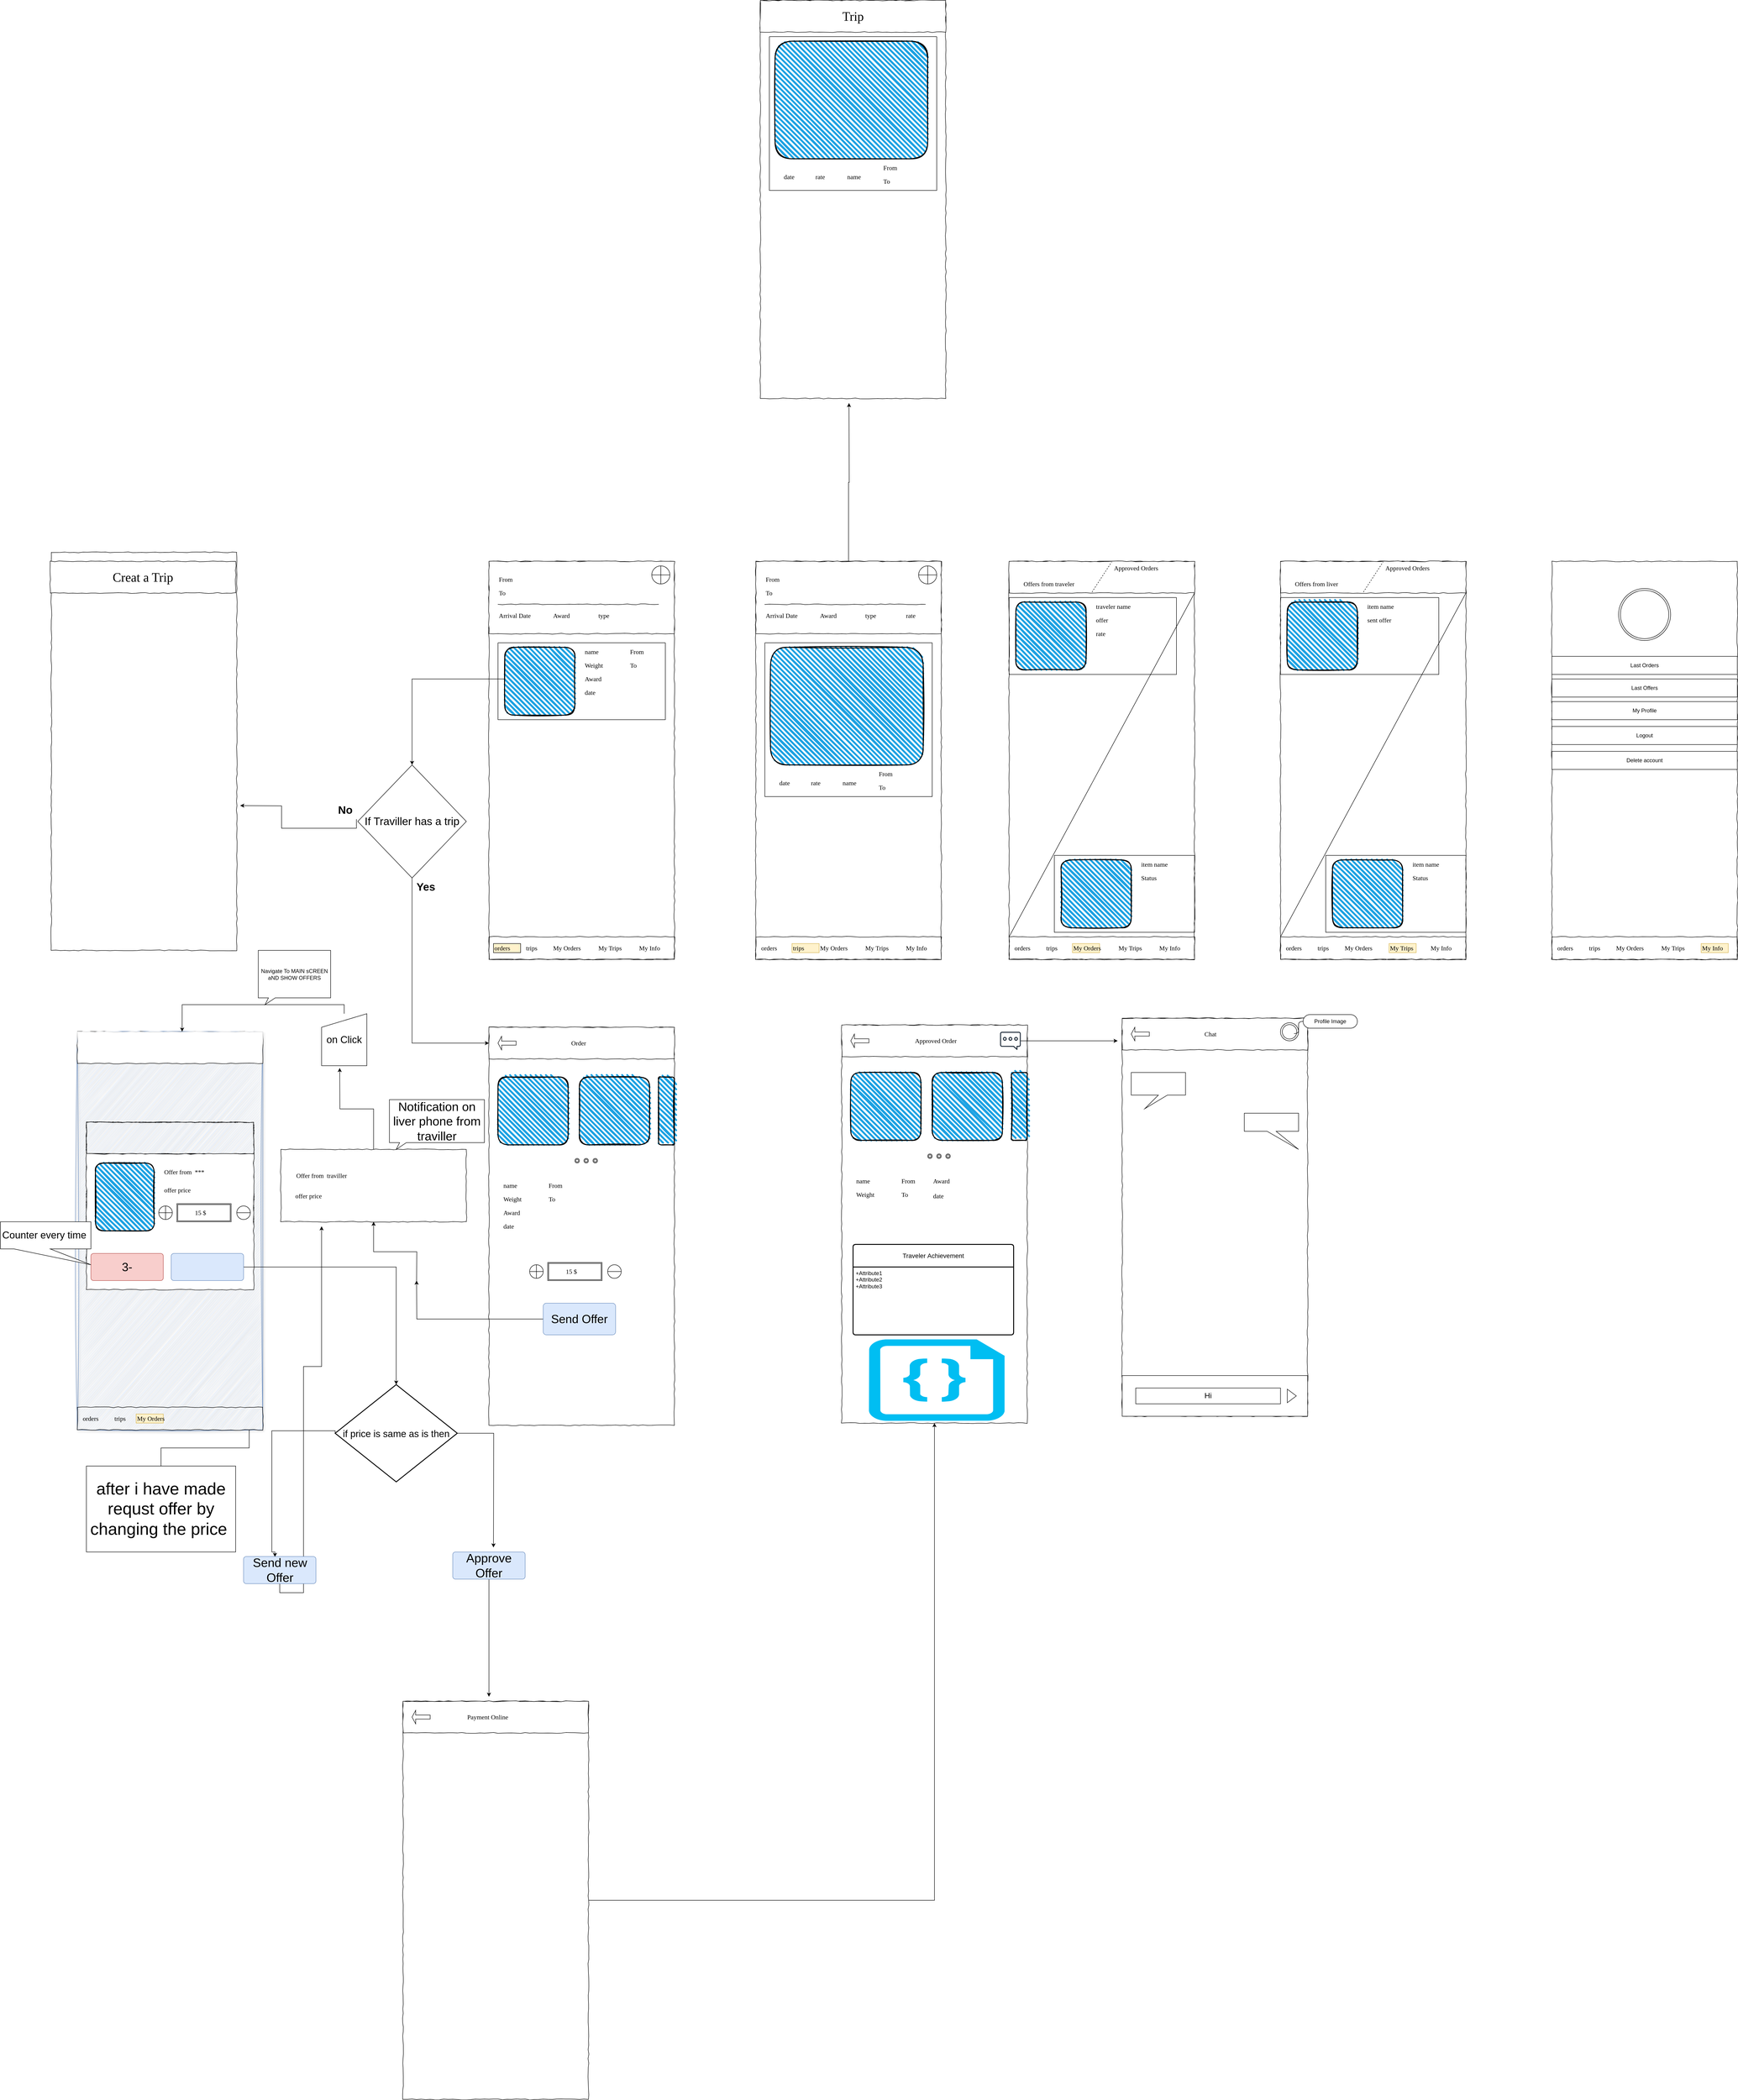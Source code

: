 <mxfile version="23.1.5" type="github">
  <diagram name="Page-1" id="03018318-947c-dd8e-b7a3-06fadd420f32">
    <mxGraphModel dx="6980" dy="6133" grid="1" gridSize="10" guides="1" tooltips="1" connect="1" arrows="1" fold="1" page="1" pageScale="1" pageWidth="1100" pageHeight="850" background="#ffffff" math="0" shadow="0">
      <root>
        <mxCell id="0" />
        <mxCell id="1" parent="0" />
        <mxCell id="677b7b8949515195-1" value="" style="whiteSpace=wrap;html=1;rounded=0;shadow=0;labelBackgroundColor=none;strokeColor=#000000;strokeWidth=1;fillColor=none;fontFamily=Verdana;fontSize=12;fontColor=#000000;align=center;comic=1;" parent="1" vertex="1">
          <mxGeometry x="-1070" y="-1660" width="410" height="880" as="geometry" />
        </mxCell>
        <mxCell id="677b7b8949515195-2" value="" style="whiteSpace=wrap;html=1;rounded=0;shadow=0;labelBackgroundColor=none;strokeWidth=1;fontFamily=Verdana;fontSize=28;align=center;comic=1;" parent="1" vertex="1">
          <mxGeometry x="-1070" y="-1660" width="410" height="160" as="geometry" />
        </mxCell>
        <mxCell id="677b7b8949515195-10" value="" style="whiteSpace=wrap;html=1;rounded=0;shadow=0;labelBackgroundColor=none;strokeWidth=1;fillColor=none;fontFamily=Verdana;fontSize=12;align=center;comic=1;" parent="1" vertex="1">
          <mxGeometry x="-1070" y="-830" width="410" height="50" as="geometry" />
        </mxCell>
        <mxCell id="677b7b8949515195-11" value="orders" style="text;html=1;points=[];align=left;verticalAlign=top;spacingTop=-4;fontSize=14;fontFamily=Verdana;glass=0;fillColor=#fff2cc;strokeColor=default;gradientColor=none;" parent="1" vertex="1">
          <mxGeometry x="-1060" y="-815" width="60" height="20" as="geometry" />
        </mxCell>
        <mxCell id="677b7b8949515195-12" value="trips" style="text;html=1;points=[];align=left;verticalAlign=top;spacingTop=-4;fontSize=14;fontFamily=Verdana" parent="1" vertex="1">
          <mxGeometry x="-990" y="-815" width="60" height="20" as="geometry" />
        </mxCell>
        <mxCell id="677b7b8949515195-13" value="My Orders" style="text;html=1;points=[];align=left;verticalAlign=top;spacingTop=-4;fontSize=14;fontFamily=Verdana" parent="1" vertex="1">
          <mxGeometry x="-930" y="-815" width="60" height="20" as="geometry" />
        </mxCell>
        <mxCell id="677b7b8949515195-14" value="My Trips" style="text;html=1;points=[];align=left;verticalAlign=top;spacingTop=-4;fontSize=14;fontFamily=Verdana" parent="1" vertex="1">
          <mxGeometry x="-830" y="-815" width="60" height="20" as="geometry" />
        </mxCell>
        <mxCell id="7J0OFaZJxiVTn2UEDyg7-8" value="My Info" style="text;html=1;points=[];align=left;verticalAlign=top;spacingTop=-4;fontSize=14;fontFamily=Verdana" vertex="1" parent="1">
          <mxGeometry x="-740" y="-815" width="60" height="20" as="geometry" />
        </mxCell>
        <mxCell id="7J0OFaZJxiVTn2UEDyg7-19" value="" style="shape=orEllipse;perimeter=ellipsePerimeter;whiteSpace=wrap;html=1;backgroundOutline=1;" vertex="1" parent="1">
          <mxGeometry x="-710" y="-1650" width="40" height="40" as="geometry" />
        </mxCell>
        <mxCell id="7J0OFaZJxiVTn2UEDyg7-20" value="From" style="text;html=1;points=[];align=left;verticalAlign=top;spacingTop=-4;fontSize=14;fontFamily=Verdana" vertex="1" parent="1">
          <mxGeometry x="-1050" y="-1630" width="60" height="20" as="geometry" />
        </mxCell>
        <mxCell id="7J0OFaZJxiVTn2UEDyg7-21" value="To" style="text;html=1;points=[];align=left;verticalAlign=top;spacingTop=-4;fontSize=14;fontFamily=Verdana" vertex="1" parent="1">
          <mxGeometry x="-1050" y="-1600" width="60" height="20" as="geometry" />
        </mxCell>
        <mxCell id="7J0OFaZJxiVTn2UEDyg7-22" value="" style="line;strokeWidth=1;html=1;rounded=0;shadow=0;labelBackgroundColor=none;fillColor=none;fontFamily=Verdana;fontSize=14;fontColor=#000000;align=center;comic=1;" vertex="1" parent="1">
          <mxGeometry x="-1050" y="-1570" width="355" height="10" as="geometry" />
        </mxCell>
        <mxCell id="7J0OFaZJxiVTn2UEDyg7-23" value="Arrival Date" style="text;html=1;points=[];align=left;verticalAlign=top;spacingTop=-4;fontSize=14;fontFamily=Verdana" vertex="1" parent="1">
          <mxGeometry x="-1050" y="-1550" width="60" height="20" as="geometry" />
        </mxCell>
        <mxCell id="7J0OFaZJxiVTn2UEDyg7-24" value="Award" style="text;html=1;points=[];align=left;verticalAlign=top;spacingTop=-4;fontSize=14;fontFamily=Verdana" vertex="1" parent="1">
          <mxGeometry x="-930" y="-1550" width="60" height="20" as="geometry" />
        </mxCell>
        <mxCell id="7J0OFaZJxiVTn2UEDyg7-26" value="type" style="text;html=1;points=[];align=left;verticalAlign=top;spacingTop=-4;fontSize=14;fontFamily=Verdana" vertex="1" parent="1">
          <mxGeometry x="-830" y="-1550" width="60" height="20" as="geometry" />
        </mxCell>
        <mxCell id="7J0OFaZJxiVTn2UEDyg7-176" style="edgeStyle=orthogonalEdgeStyle;rounded=0;orthogonalLoop=1;jettySize=auto;html=1;exitX=0;exitY=0.5;exitDx=0;exitDy=0;" edge="1" parent="1" source="7J0OFaZJxiVTn2UEDyg7-302" target="7J0OFaZJxiVTn2UEDyg7-159">
          <mxGeometry relative="1" as="geometry">
            <Array as="points">
              <mxPoint x="-1240" y="-595" />
            </Array>
          </mxGeometry>
        </mxCell>
        <mxCell id="7J0OFaZJxiVTn2UEDyg7-28" value="" style="swimlane;startSize=0;" vertex="1" parent="1">
          <mxGeometry x="-1050" y="-1480" width="370" height="170" as="geometry" />
        </mxCell>
        <mxCell id="7J0OFaZJxiVTn2UEDyg7-31" value="Weight" style="text;html=1;points=[];align=left;verticalAlign=top;spacingTop=-4;fontSize=14;fontFamily=Verdana" vertex="1" parent="7J0OFaZJxiVTn2UEDyg7-28">
          <mxGeometry x="190" y="40" width="60" height="20" as="geometry" />
        </mxCell>
        <mxCell id="7J0OFaZJxiVTn2UEDyg7-34" value="Award" style="text;html=1;points=[];align=left;verticalAlign=top;spacingTop=-4;fontSize=14;fontFamily=Verdana" vertex="1" parent="7J0OFaZJxiVTn2UEDyg7-28">
          <mxGeometry x="190" y="70" width="60" height="20" as="geometry" />
        </mxCell>
        <mxCell id="7J0OFaZJxiVTn2UEDyg7-36" value="date" style="text;html=1;points=[];align=left;verticalAlign=top;spacingTop=-4;fontSize=14;fontFamily=Verdana" vertex="1" parent="7J0OFaZJxiVTn2UEDyg7-28">
          <mxGeometry x="190" y="100" width="60" height="20" as="geometry" />
        </mxCell>
        <mxCell id="7J0OFaZJxiVTn2UEDyg7-63" value="From" style="text;html=1;points=[];align=left;verticalAlign=top;spacingTop=-4;fontSize=14;fontFamily=Verdana" vertex="1" parent="7J0OFaZJxiVTn2UEDyg7-28">
          <mxGeometry x="290" y="10" width="60" height="20" as="geometry" />
        </mxCell>
        <mxCell id="7J0OFaZJxiVTn2UEDyg7-64" value="To" style="text;html=1;points=[];align=left;verticalAlign=top;spacingTop=-4;fontSize=14;fontFamily=Verdana" vertex="1" parent="7J0OFaZJxiVTn2UEDyg7-28">
          <mxGeometry x="290" y="40" width="60" height="20" as="geometry" />
        </mxCell>
        <mxCell id="7J0OFaZJxiVTn2UEDyg7-29" value="" style="rounded=1;whiteSpace=wrap;html=1;strokeWidth=2;fillWeight=4;hachureGap=8;hachureAngle=45;fillColor=#1ba1e2;sketch=1;" vertex="1" parent="1">
          <mxGeometry x="-1035" y="-1470" width="155" height="150" as="geometry" />
        </mxCell>
        <mxCell id="7J0OFaZJxiVTn2UEDyg7-30" value="name" style="text;html=1;points=[];align=left;verticalAlign=top;spacingTop=-4;fontSize=14;fontFamily=Verdana" vertex="1" parent="1">
          <mxGeometry x="-860" y="-1470" width="60" height="20" as="geometry" />
        </mxCell>
        <mxCell id="7J0OFaZJxiVTn2UEDyg7-38" value="" style="whiteSpace=wrap;html=1;rounded=0;shadow=0;labelBackgroundColor=none;strokeColor=#000000;strokeWidth=1;fillColor=none;fontFamily=Verdana;fontSize=12;fontColor=#000000;align=center;comic=1;" vertex="1" parent="1">
          <mxGeometry x="-480" y="-1660" width="410" height="880" as="geometry" />
        </mxCell>
        <mxCell id="7J0OFaZJxiVTn2UEDyg7-291" style="edgeStyle=orthogonalEdgeStyle;rounded=0;orthogonalLoop=1;jettySize=auto;html=1;exitX=0.5;exitY=0;exitDx=0;exitDy=0;" edge="1" parent="1" source="7J0OFaZJxiVTn2UEDyg7-39">
          <mxGeometry relative="1" as="geometry">
            <mxPoint x="-274" y="-2010" as="targetPoint" />
          </mxGeometry>
        </mxCell>
        <mxCell id="7J0OFaZJxiVTn2UEDyg7-39" value="" style="whiteSpace=wrap;html=1;rounded=0;shadow=0;labelBackgroundColor=none;strokeWidth=1;fontFamily=Verdana;fontSize=28;align=center;comic=1;" vertex="1" parent="1">
          <mxGeometry x="-480" y="-1660" width="410" height="160" as="geometry" />
        </mxCell>
        <mxCell id="7J0OFaZJxiVTn2UEDyg7-40" value="" style="whiteSpace=wrap;html=1;rounded=0;shadow=0;labelBackgroundColor=none;strokeWidth=1;fillColor=none;fontFamily=Verdana;fontSize=12;align=center;comic=1;" vertex="1" parent="1">
          <mxGeometry x="-480" y="-830" width="410" height="50" as="geometry" />
        </mxCell>
        <mxCell id="7J0OFaZJxiVTn2UEDyg7-41" value="orders" style="text;html=1;points=[];align=left;verticalAlign=top;spacingTop=-4;fontSize=14;fontFamily=Verdana;glass=0;" vertex="1" parent="1">
          <mxGeometry x="-470" y="-815" width="60" height="20" as="geometry" />
        </mxCell>
        <mxCell id="7J0OFaZJxiVTn2UEDyg7-42" value="trips" style="text;html=1;points=[];align=left;verticalAlign=top;spacingTop=-4;fontSize=14;fontFamily=Verdana;fillColor=#fff2cc;strokeColor=#d6b656;" vertex="1" parent="1">
          <mxGeometry x="-400" y="-815" width="60" height="20" as="geometry" />
        </mxCell>
        <mxCell id="7J0OFaZJxiVTn2UEDyg7-43" value="My Orders" style="text;html=1;points=[];align=left;verticalAlign=top;spacingTop=-4;fontSize=14;fontFamily=Verdana" vertex="1" parent="1">
          <mxGeometry x="-340" y="-815" width="60" height="20" as="geometry" />
        </mxCell>
        <mxCell id="7J0OFaZJxiVTn2UEDyg7-44" value="My Trips" style="text;html=1;points=[];align=left;verticalAlign=top;spacingTop=-4;fontSize=14;fontFamily=Verdana" vertex="1" parent="1">
          <mxGeometry x="-240" y="-815" width="60" height="20" as="geometry" />
        </mxCell>
        <mxCell id="7J0OFaZJxiVTn2UEDyg7-45" value="My Info" style="text;html=1;points=[];align=left;verticalAlign=top;spacingTop=-4;fontSize=14;fontFamily=Verdana" vertex="1" parent="1">
          <mxGeometry x="-150" y="-815" width="60" height="20" as="geometry" />
        </mxCell>
        <mxCell id="7J0OFaZJxiVTn2UEDyg7-46" value="" style="shape=orEllipse;perimeter=ellipsePerimeter;whiteSpace=wrap;html=1;backgroundOutline=1;" vertex="1" parent="1">
          <mxGeometry x="-120" y="-1650" width="40" height="40" as="geometry" />
        </mxCell>
        <mxCell id="7J0OFaZJxiVTn2UEDyg7-47" value="From" style="text;html=1;points=[];align=left;verticalAlign=top;spacingTop=-4;fontSize=14;fontFamily=Verdana" vertex="1" parent="1">
          <mxGeometry x="-460" y="-1630" width="60" height="20" as="geometry" />
        </mxCell>
        <mxCell id="7J0OFaZJxiVTn2UEDyg7-48" value="To" style="text;html=1;points=[];align=left;verticalAlign=top;spacingTop=-4;fontSize=14;fontFamily=Verdana" vertex="1" parent="1">
          <mxGeometry x="-460" y="-1600" width="60" height="20" as="geometry" />
        </mxCell>
        <mxCell id="7J0OFaZJxiVTn2UEDyg7-49" value="" style="line;strokeWidth=1;html=1;rounded=0;shadow=0;labelBackgroundColor=none;fillColor=none;fontFamily=Verdana;fontSize=14;fontColor=#000000;align=center;comic=1;" vertex="1" parent="1">
          <mxGeometry x="-460" y="-1570" width="355" height="10" as="geometry" />
        </mxCell>
        <mxCell id="7J0OFaZJxiVTn2UEDyg7-50" value="Arrival Date" style="text;html=1;points=[];align=left;verticalAlign=top;spacingTop=-4;fontSize=14;fontFamily=Verdana" vertex="1" parent="1">
          <mxGeometry x="-460" y="-1550" width="60" height="20" as="geometry" />
        </mxCell>
        <mxCell id="7J0OFaZJxiVTn2UEDyg7-51" value="Award" style="text;html=1;points=[];align=left;verticalAlign=top;spacingTop=-4;fontSize=14;fontFamily=Verdana" vertex="1" parent="1">
          <mxGeometry x="-340" y="-1550" width="60" height="20" as="geometry" />
        </mxCell>
        <mxCell id="7J0OFaZJxiVTn2UEDyg7-52" value="type" style="text;html=1;points=[];align=left;verticalAlign=top;spacingTop=-4;fontSize=14;fontFamily=Verdana" vertex="1" parent="1">
          <mxGeometry x="-240" y="-1550" width="60" height="20" as="geometry" />
        </mxCell>
        <mxCell id="7J0OFaZJxiVTn2UEDyg7-53" value="rate" style="text;html=1;points=[];align=left;verticalAlign=top;spacingTop=-4;fontSize=14;fontFamily=Verdana" vertex="1" parent="1">
          <mxGeometry x="-150" y="-1550" width="60" height="20" as="geometry" />
        </mxCell>
        <mxCell id="7J0OFaZJxiVTn2UEDyg7-54" value="" style="swimlane;startSize=0;" vertex="1" parent="1">
          <mxGeometry x="-460" y="-1480" width="370" height="340" as="geometry" />
        </mxCell>
        <mxCell id="7J0OFaZJxiVTn2UEDyg7-57" value="date" style="text;html=1;points=[];align=left;verticalAlign=top;spacingTop=-4;fontSize=14;fontFamily=Verdana" vertex="1" parent="7J0OFaZJxiVTn2UEDyg7-54">
          <mxGeometry x="30" y="300" width="60" height="20" as="geometry" />
        </mxCell>
        <mxCell id="7J0OFaZJxiVTn2UEDyg7-59" value="name" style="text;html=1;points=[];align=left;verticalAlign=top;spacingTop=-4;fontSize=14;fontFamily=Verdana" vertex="1" parent="7J0OFaZJxiVTn2UEDyg7-54">
          <mxGeometry x="170" y="300" width="60" height="20" as="geometry" />
        </mxCell>
        <mxCell id="7J0OFaZJxiVTn2UEDyg7-62" value="rate" style="text;html=1;points=[];align=left;verticalAlign=top;spacingTop=-4;fontSize=14;fontFamily=Verdana" vertex="1" parent="7J0OFaZJxiVTn2UEDyg7-54">
          <mxGeometry x="100" y="300" width="60" height="20" as="geometry" />
        </mxCell>
        <mxCell id="7J0OFaZJxiVTn2UEDyg7-65" value="From" style="text;html=1;points=[];align=left;verticalAlign=top;spacingTop=-4;fontSize=14;fontFamily=Verdana" vertex="1" parent="7J0OFaZJxiVTn2UEDyg7-54">
          <mxGeometry x="250" y="280" width="60" height="20" as="geometry" />
        </mxCell>
        <mxCell id="7J0OFaZJxiVTn2UEDyg7-66" value="To" style="text;html=1;points=[];align=left;verticalAlign=top;spacingTop=-4;fontSize=14;fontFamily=Verdana" vertex="1" parent="7J0OFaZJxiVTn2UEDyg7-54">
          <mxGeometry x="250" y="310" width="60" height="20" as="geometry" />
        </mxCell>
        <mxCell id="7J0OFaZJxiVTn2UEDyg7-58" value="" style="rounded=1;whiteSpace=wrap;html=1;strokeWidth=2;fillWeight=4;hachureGap=8;hachureAngle=45;fillColor=#1ba1e2;sketch=1;" vertex="1" parent="1">
          <mxGeometry x="-447.5" y="-1470" width="337.5" height="260" as="geometry" />
        </mxCell>
        <mxCell id="7J0OFaZJxiVTn2UEDyg7-67" value="" style="whiteSpace=wrap;html=1;rounded=0;shadow=0;labelBackgroundColor=none;strokeColor=#000000;strokeWidth=1;fillColor=none;fontFamily=Verdana;fontSize=12;fontColor=#000000;align=center;comic=1;" vertex="1" parent="1">
          <mxGeometry x="80" y="-1660" width="410" height="880" as="geometry" />
        </mxCell>
        <mxCell id="7J0OFaZJxiVTn2UEDyg7-68" value="" style="whiteSpace=wrap;html=1;rounded=0;shadow=0;labelBackgroundColor=none;strokeWidth=1;fontFamily=Verdana;fontSize=28;align=center;comic=1;" vertex="1" parent="1">
          <mxGeometry x="80" y="-1660" width="410" height="70" as="geometry" />
        </mxCell>
        <mxCell id="7J0OFaZJxiVTn2UEDyg7-69" value="" style="whiteSpace=wrap;html=1;rounded=0;shadow=0;labelBackgroundColor=none;strokeWidth=1;fillColor=none;fontFamily=Verdana;fontSize=12;align=center;comic=1;" vertex="1" parent="1">
          <mxGeometry x="80" y="-830" width="410" height="50" as="geometry" />
        </mxCell>
        <mxCell id="7J0OFaZJxiVTn2UEDyg7-70" value="orders" style="text;html=1;points=[];align=left;verticalAlign=top;spacingTop=-4;fontSize=14;fontFamily=Verdana;glass=0;" vertex="1" parent="1">
          <mxGeometry x="90" y="-815" width="60" height="20" as="geometry" />
        </mxCell>
        <mxCell id="7J0OFaZJxiVTn2UEDyg7-71" value="trips" style="text;html=1;points=[];align=left;verticalAlign=top;spacingTop=-4;fontSize=14;fontFamily=Verdana;" vertex="1" parent="1">
          <mxGeometry x="160" y="-815" width="60" height="20" as="geometry" />
        </mxCell>
        <mxCell id="7J0OFaZJxiVTn2UEDyg7-72" value="My Orders" style="text;html=1;points=[];align=left;verticalAlign=top;spacingTop=-4;fontSize=14;fontFamily=Verdana;fillColor=#fff2cc;strokeColor=#d6b656;" vertex="1" parent="1">
          <mxGeometry x="220" y="-815" width="60" height="20" as="geometry" />
        </mxCell>
        <mxCell id="7J0OFaZJxiVTn2UEDyg7-73" value="My Trips" style="text;html=1;points=[];align=left;verticalAlign=top;spacingTop=-4;fontSize=14;fontFamily=Verdana" vertex="1" parent="1">
          <mxGeometry x="320" y="-815" width="60" height="20" as="geometry" />
        </mxCell>
        <mxCell id="7J0OFaZJxiVTn2UEDyg7-74" value="My Info" style="text;html=1;points=[];align=left;verticalAlign=top;spacingTop=-4;fontSize=14;fontFamily=Verdana" vertex="1" parent="1">
          <mxGeometry x="410" y="-815" width="60" height="20" as="geometry" />
        </mxCell>
        <mxCell id="7J0OFaZJxiVTn2UEDyg7-76" value="Offers&amp;nbsp;from traveler" style="text;html=1;points=[];align=left;verticalAlign=top;spacingTop=-4;fontSize=14;fontFamily=Verdana" vertex="1" parent="1">
          <mxGeometry x="110" y="-1620" width="60" height="20" as="geometry" />
        </mxCell>
        <mxCell id="7J0OFaZJxiVTn2UEDyg7-77" value="Approved Orders" style="text;html=1;points=[];align=left;verticalAlign=top;spacingTop=-4;fontSize=14;fontFamily=Verdana" vertex="1" parent="1">
          <mxGeometry x="310" y="-1655" width="60" height="20" as="geometry" />
        </mxCell>
        <mxCell id="7J0OFaZJxiVTn2UEDyg7-91" value="" style="endArrow=none;dashed=1;html=1;rounded=0;exitX=0.447;exitY=0.971;exitDx=0;exitDy=0;exitPerimeter=0;entryX=0.553;entryY=0.019;entryDx=0;entryDy=0;entryPerimeter=0;" edge="1" parent="1" source="7J0OFaZJxiVTn2UEDyg7-68" target="7J0OFaZJxiVTn2UEDyg7-68">
          <mxGeometry width="50" height="50" relative="1" as="geometry">
            <mxPoint x="140" y="-1600" as="sourcePoint" />
            <mxPoint x="410" y="-1656.842" as="targetPoint" />
          </mxGeometry>
        </mxCell>
        <mxCell id="7J0OFaZJxiVTn2UEDyg7-98" value="" style="endArrow=none;html=1;rounded=0;entryX=0;entryY=0;entryDx=0;entryDy=0;exitX=1;exitY=1;exitDx=0;exitDy=0;" edge="1" parent="1" source="7J0OFaZJxiVTn2UEDyg7-68" target="7J0OFaZJxiVTn2UEDyg7-69">
          <mxGeometry width="50" height="50" relative="1" as="geometry">
            <mxPoint x="280" y="-1070" as="sourcePoint" />
            <mxPoint x="330" y="-1120" as="targetPoint" />
          </mxGeometry>
        </mxCell>
        <mxCell id="7J0OFaZJxiVTn2UEDyg7-99" value="" style="swimlane;startSize=0;" vertex="1" parent="1">
          <mxGeometry x="80" y="-1580" width="370" height="170" as="geometry" />
        </mxCell>
        <mxCell id="7J0OFaZJxiVTn2UEDyg7-100" value="offer" style="text;html=1;points=[];align=left;verticalAlign=top;spacingTop=-4;fontSize=14;fontFamily=Verdana" vertex="1" parent="7J0OFaZJxiVTn2UEDyg7-99">
          <mxGeometry x="190" y="40" width="60" height="20" as="geometry" />
        </mxCell>
        <mxCell id="7J0OFaZJxiVTn2UEDyg7-103" value="rate" style="text;html=1;points=[];align=left;verticalAlign=top;spacingTop=-4;fontSize=14;fontFamily=Verdana" vertex="1" parent="7J0OFaZJxiVTn2UEDyg7-99">
          <mxGeometry x="190" y="70" width="60" height="20" as="geometry" />
        </mxCell>
        <mxCell id="7J0OFaZJxiVTn2UEDyg7-105" value="" style="rounded=1;whiteSpace=wrap;html=1;strokeWidth=2;fillWeight=4;hachureGap=8;hachureAngle=45;fillColor=#1ba1e2;sketch=1;" vertex="1" parent="1">
          <mxGeometry x="95" y="-1570" width="155" height="150" as="geometry" />
        </mxCell>
        <mxCell id="7J0OFaZJxiVTn2UEDyg7-106" value="traveler name" style="text;html=1;points=[];align=left;verticalAlign=top;spacingTop=-4;fontSize=14;fontFamily=Verdana" vertex="1" parent="1">
          <mxGeometry x="270" y="-1570" width="60" height="20" as="geometry" />
        </mxCell>
        <mxCell id="7J0OFaZJxiVTn2UEDyg7-107" value="" style="swimlane;startSize=0;" vertex="1" parent="1">
          <mxGeometry x="180" y="-1010" width="310" height="170" as="geometry" />
        </mxCell>
        <mxCell id="7J0OFaZJxiVTn2UEDyg7-108" value="Status" style="text;html=1;points=[];align=left;verticalAlign=top;spacingTop=-4;fontSize=14;fontFamily=Verdana" vertex="1" parent="7J0OFaZJxiVTn2UEDyg7-107">
          <mxGeometry x="190" y="40" width="60" height="20" as="geometry" />
        </mxCell>
        <mxCell id="7J0OFaZJxiVTn2UEDyg7-110" value="" style="rounded=1;whiteSpace=wrap;html=1;strokeWidth=2;fillWeight=4;hachureGap=8;hachureAngle=45;fillColor=#1ba1e2;sketch=1;" vertex="1" parent="1">
          <mxGeometry x="195" y="-1000" width="155" height="150" as="geometry" />
        </mxCell>
        <mxCell id="7J0OFaZJxiVTn2UEDyg7-111" value="item name" style="text;html=1;points=[];align=left;verticalAlign=top;spacingTop=-4;fontSize=14;fontFamily=Verdana" vertex="1" parent="1">
          <mxGeometry x="370" y="-1000" width="60" height="20" as="geometry" />
        </mxCell>
        <mxCell id="7J0OFaZJxiVTn2UEDyg7-112" value="" style="whiteSpace=wrap;html=1;rounded=0;shadow=0;labelBackgroundColor=none;strokeColor=#000000;strokeWidth=1;fillColor=none;fontFamily=Verdana;fontSize=12;fontColor=#000000;align=center;comic=1;" vertex="1" parent="1">
          <mxGeometry x="680" y="-1660" width="410" height="880" as="geometry" />
        </mxCell>
        <mxCell id="7J0OFaZJxiVTn2UEDyg7-113" value="" style="whiteSpace=wrap;html=1;rounded=0;shadow=0;labelBackgroundColor=none;strokeWidth=1;fontFamily=Verdana;fontSize=28;align=center;comic=1;" vertex="1" parent="1">
          <mxGeometry x="680" y="-1660" width="410" height="70" as="geometry" />
        </mxCell>
        <mxCell id="7J0OFaZJxiVTn2UEDyg7-114" value="" style="whiteSpace=wrap;html=1;rounded=0;shadow=0;labelBackgroundColor=none;strokeWidth=1;fillColor=none;fontFamily=Verdana;fontSize=12;align=center;comic=1;" vertex="1" parent="1">
          <mxGeometry x="680" y="-830" width="410" height="50" as="geometry" />
        </mxCell>
        <mxCell id="7J0OFaZJxiVTn2UEDyg7-115" value="orders" style="text;html=1;points=[];align=left;verticalAlign=top;spacingTop=-4;fontSize=14;fontFamily=Verdana;glass=0;" vertex="1" parent="1">
          <mxGeometry x="690" y="-815" width="60" height="20" as="geometry" />
        </mxCell>
        <mxCell id="7J0OFaZJxiVTn2UEDyg7-116" value="trips" style="text;html=1;points=[];align=left;verticalAlign=top;spacingTop=-4;fontSize=14;fontFamily=Verdana;" vertex="1" parent="1">
          <mxGeometry x="760" y="-815" width="60" height="20" as="geometry" />
        </mxCell>
        <mxCell id="7J0OFaZJxiVTn2UEDyg7-117" value="My Orders" style="text;html=1;points=[];align=left;verticalAlign=top;spacingTop=-4;fontSize=14;fontFamily=Verdana;" vertex="1" parent="1">
          <mxGeometry x="820" y="-815" width="60" height="20" as="geometry" />
        </mxCell>
        <mxCell id="7J0OFaZJxiVTn2UEDyg7-118" value="My Trips" style="text;html=1;points=[];align=left;verticalAlign=top;spacingTop=-4;fontSize=14;fontFamily=Verdana;fillColor=#fff2cc;strokeColor=#d6b656;" vertex="1" parent="1">
          <mxGeometry x="920" y="-815" width="60" height="20" as="geometry" />
        </mxCell>
        <mxCell id="7J0OFaZJxiVTn2UEDyg7-119" value="My Info" style="text;html=1;points=[];align=left;verticalAlign=top;spacingTop=-4;fontSize=14;fontFamily=Verdana" vertex="1" parent="1">
          <mxGeometry x="1010" y="-815" width="60" height="20" as="geometry" />
        </mxCell>
        <mxCell id="7J0OFaZJxiVTn2UEDyg7-120" value="Offers&amp;nbsp;from liver" style="text;html=1;points=[];align=left;verticalAlign=top;spacingTop=-4;fontSize=14;fontFamily=Verdana" vertex="1" parent="1">
          <mxGeometry x="710" y="-1620" width="60" height="20" as="geometry" />
        </mxCell>
        <mxCell id="7J0OFaZJxiVTn2UEDyg7-121" value="Approved Orders" style="text;html=1;points=[];align=left;verticalAlign=top;spacingTop=-4;fontSize=14;fontFamily=Verdana" vertex="1" parent="1">
          <mxGeometry x="910" y="-1655" width="60" height="20" as="geometry" />
        </mxCell>
        <mxCell id="7J0OFaZJxiVTn2UEDyg7-122" value="" style="endArrow=none;dashed=1;html=1;rounded=0;exitX=0.447;exitY=0.971;exitDx=0;exitDy=0;exitPerimeter=0;entryX=0.553;entryY=0.019;entryDx=0;entryDy=0;entryPerimeter=0;" edge="1" parent="1" source="7J0OFaZJxiVTn2UEDyg7-113" target="7J0OFaZJxiVTn2UEDyg7-113">
          <mxGeometry width="50" height="50" relative="1" as="geometry">
            <mxPoint x="740" y="-1600" as="sourcePoint" />
            <mxPoint x="1010" y="-1656.842" as="targetPoint" />
          </mxGeometry>
        </mxCell>
        <mxCell id="7J0OFaZJxiVTn2UEDyg7-123" value="" style="endArrow=none;html=1;rounded=0;entryX=0;entryY=0;entryDx=0;entryDy=0;exitX=1;exitY=1;exitDx=0;exitDy=0;" edge="1" parent="1" source="7J0OFaZJxiVTn2UEDyg7-113" target="7J0OFaZJxiVTn2UEDyg7-114">
          <mxGeometry width="50" height="50" relative="1" as="geometry">
            <mxPoint x="880" y="-1070" as="sourcePoint" />
            <mxPoint x="930" y="-1120" as="targetPoint" />
          </mxGeometry>
        </mxCell>
        <mxCell id="7J0OFaZJxiVTn2UEDyg7-124" value="" style="swimlane;startSize=0;" vertex="1" parent="1">
          <mxGeometry x="680" y="-1580" width="350" height="170" as="geometry" />
        </mxCell>
        <mxCell id="7J0OFaZJxiVTn2UEDyg7-125" value="sent offer" style="text;html=1;points=[];align=left;verticalAlign=top;spacingTop=-4;fontSize=14;fontFamily=Verdana" vertex="1" parent="7J0OFaZJxiVTn2UEDyg7-124">
          <mxGeometry x="190" y="40" width="60" height="20" as="geometry" />
        </mxCell>
        <mxCell id="7J0OFaZJxiVTn2UEDyg7-127" value="" style="rounded=1;whiteSpace=wrap;html=1;strokeWidth=2;fillWeight=4;hachureGap=8;hachureAngle=45;fillColor=#1ba1e2;sketch=1;" vertex="1" parent="1">
          <mxGeometry x="695" y="-1570" width="155" height="150" as="geometry" />
        </mxCell>
        <mxCell id="7J0OFaZJxiVTn2UEDyg7-128" value="item&amp;nbsp;name" style="text;html=1;points=[];align=left;verticalAlign=top;spacingTop=-4;fontSize=14;fontFamily=Verdana" vertex="1" parent="1">
          <mxGeometry x="870" y="-1570" width="60" height="20" as="geometry" />
        </mxCell>
        <mxCell id="7J0OFaZJxiVTn2UEDyg7-129" value="" style="swimlane;startSize=0;" vertex="1" parent="1">
          <mxGeometry x="780" y="-1010" width="310" height="170" as="geometry" />
        </mxCell>
        <mxCell id="7J0OFaZJxiVTn2UEDyg7-130" value="Status" style="text;html=1;points=[];align=left;verticalAlign=top;spacingTop=-4;fontSize=14;fontFamily=Verdana" vertex="1" parent="7J0OFaZJxiVTn2UEDyg7-129">
          <mxGeometry x="190" y="40" width="60" height="20" as="geometry" />
        </mxCell>
        <mxCell id="7J0OFaZJxiVTn2UEDyg7-131" value="" style="rounded=1;whiteSpace=wrap;html=1;strokeWidth=2;fillWeight=4;hachureGap=8;hachureAngle=45;fillColor=#1ba1e2;sketch=1;" vertex="1" parent="1">
          <mxGeometry x="795" y="-1000" width="155" height="150" as="geometry" />
        </mxCell>
        <mxCell id="7J0OFaZJxiVTn2UEDyg7-132" value="item name" style="text;html=1;points=[];align=left;verticalAlign=top;spacingTop=-4;fontSize=14;fontFamily=Verdana" vertex="1" parent="1">
          <mxGeometry x="970" y="-1000" width="60" height="20" as="geometry" />
        </mxCell>
        <mxCell id="7J0OFaZJxiVTn2UEDyg7-134" value="" style="whiteSpace=wrap;html=1;rounded=0;shadow=0;labelBackgroundColor=none;strokeColor=#000000;strokeWidth=1;fillColor=none;fontFamily=Verdana;fontSize=12;fontColor=#000000;align=center;comic=1;" vertex="1" parent="1">
          <mxGeometry x="1280" y="-1660" width="410" height="880" as="geometry" />
        </mxCell>
        <mxCell id="7J0OFaZJxiVTn2UEDyg7-136" value="" style="whiteSpace=wrap;html=1;rounded=0;shadow=0;labelBackgroundColor=none;strokeWidth=1;fillColor=none;fontFamily=Verdana;fontSize=12;align=center;comic=1;" vertex="1" parent="1">
          <mxGeometry x="1280" y="-830" width="410" height="50" as="geometry" />
        </mxCell>
        <mxCell id="7J0OFaZJxiVTn2UEDyg7-137" value="orders" style="text;html=1;points=[];align=left;verticalAlign=top;spacingTop=-4;fontSize=14;fontFamily=Verdana;glass=0;" vertex="1" parent="1">
          <mxGeometry x="1290" y="-815" width="60" height="20" as="geometry" />
        </mxCell>
        <mxCell id="7J0OFaZJxiVTn2UEDyg7-138" value="trips" style="text;html=1;points=[];align=left;verticalAlign=top;spacingTop=-4;fontSize=14;fontFamily=Verdana;" vertex="1" parent="1">
          <mxGeometry x="1360" y="-815" width="60" height="20" as="geometry" />
        </mxCell>
        <mxCell id="7J0OFaZJxiVTn2UEDyg7-139" value="My Orders" style="text;html=1;points=[];align=left;verticalAlign=top;spacingTop=-4;fontSize=14;fontFamily=Verdana;" vertex="1" parent="1">
          <mxGeometry x="1420" y="-815" width="60" height="20" as="geometry" />
        </mxCell>
        <mxCell id="7J0OFaZJxiVTn2UEDyg7-140" value="My Trips" style="text;html=1;points=[];align=left;verticalAlign=top;spacingTop=-4;fontSize=14;fontFamily=Verdana;" vertex="1" parent="1">
          <mxGeometry x="1520" y="-815" width="60" height="20" as="geometry" />
        </mxCell>
        <mxCell id="7J0OFaZJxiVTn2UEDyg7-141" value="My Info" style="text;html=1;points=[];align=left;verticalAlign=top;spacingTop=-4;fontSize=14;fontFamily=Verdana;fillColor=#fff2cc;strokeColor=#d6b656;" vertex="1" parent="1">
          <mxGeometry x="1610" y="-815" width="60" height="20" as="geometry" />
        </mxCell>
        <mxCell id="7J0OFaZJxiVTn2UEDyg7-155" value="Last Orders" style="whiteSpace=wrap;html=1;align=center;" vertex="1" parent="1">
          <mxGeometry x="1280" y="-1450" width="410" height="40" as="geometry" />
        </mxCell>
        <mxCell id="7J0OFaZJxiVTn2UEDyg7-156" value="Last Offers" style="whiteSpace=wrap;html=1;align=center;" vertex="1" parent="1">
          <mxGeometry x="1280" y="-1400" width="410" height="40" as="geometry" />
        </mxCell>
        <mxCell id="7J0OFaZJxiVTn2UEDyg7-157" value="My Profile" style="whiteSpace=wrap;html=1;align=center;" vertex="1" parent="1">
          <mxGeometry x="1280" y="-1350" width="410" height="40" as="geometry" />
        </mxCell>
        <mxCell id="7J0OFaZJxiVTn2UEDyg7-158" value="" style="whiteSpace=wrap;html=1;rounded=0;shadow=0;labelBackgroundColor=none;strokeColor=#000000;strokeWidth=1;fillColor=none;fontFamily=Verdana;fontSize=12;fontColor=#000000;align=center;comic=1;" vertex="1" parent="1">
          <mxGeometry x="-1070" y="-630" width="410" height="880" as="geometry" />
        </mxCell>
        <mxCell id="7J0OFaZJxiVTn2UEDyg7-159" value="" style="whiteSpace=wrap;html=1;rounded=0;shadow=0;labelBackgroundColor=none;strokeWidth=1;fontFamily=Verdana;fontSize=28;align=center;comic=1;" vertex="1" parent="1">
          <mxGeometry x="-1070" y="-630" width="410" height="70" as="geometry" />
        </mxCell>
        <mxCell id="7J0OFaZJxiVTn2UEDyg7-160" value="" style="shape=singleArrow;direction=west;whiteSpace=wrap;html=1;" vertex="1" parent="1">
          <mxGeometry x="-1050" y="-610" width="40" height="30" as="geometry" />
        </mxCell>
        <mxCell id="7J0OFaZJxiVTn2UEDyg7-161" value="Order" style="text;html=1;points=[];align=left;verticalAlign=top;spacingTop=-4;fontSize=14;fontFamily=Verdana" vertex="1" parent="1">
          <mxGeometry x="-890" y="-605" width="60" height="20" as="geometry" />
        </mxCell>
        <mxCell id="7J0OFaZJxiVTn2UEDyg7-162" value="" style="rounded=1;whiteSpace=wrap;html=1;strokeWidth=2;fillWeight=4;hachureGap=8;hachureAngle=45;fillColor=#1ba1e2;sketch=1;" vertex="1" parent="1">
          <mxGeometry x="-1050" y="-520" width="155" height="150" as="geometry" />
        </mxCell>
        <mxCell id="7J0OFaZJxiVTn2UEDyg7-163" value="" style="rounded=1;whiteSpace=wrap;html=1;strokeWidth=2;fillWeight=4;hachureGap=8;hachureAngle=45;fillColor=#1ba1e2;sketch=1;" vertex="1" parent="1">
          <mxGeometry x="-870" y="-520" width="155" height="150" as="geometry" />
        </mxCell>
        <mxCell id="7J0OFaZJxiVTn2UEDyg7-164" value="" style="rounded=1;whiteSpace=wrap;html=1;strokeWidth=2;fillWeight=4;hachureGap=8;hachureAngle=45;fillColor=#1ba1e2;sketch=1;" vertex="1" parent="1">
          <mxGeometry x="-695" y="-520" width="35" height="150" as="geometry" />
        </mxCell>
        <mxCell id="7J0OFaZJxiVTn2UEDyg7-172" value="" style="ellipse;shape=doubleEllipse;whiteSpace=wrap;html=1;aspect=fixed;" vertex="1" parent="1">
          <mxGeometry x="-880" y="-340" width="10" height="10" as="geometry" />
        </mxCell>
        <mxCell id="7J0OFaZJxiVTn2UEDyg7-173" value="" style="ellipse;shape=doubleEllipse;whiteSpace=wrap;html=1;aspect=fixed;" vertex="1" parent="1">
          <mxGeometry x="-860" y="-340" width="10" height="10" as="geometry" />
        </mxCell>
        <mxCell id="7J0OFaZJxiVTn2UEDyg7-174" value="" style="ellipse;shape=doubleEllipse;whiteSpace=wrap;html=1;aspect=fixed;" vertex="1" parent="1">
          <mxGeometry x="-840" y="-340" width="10" height="10" as="geometry" />
        </mxCell>
        <mxCell id="7J0OFaZJxiVTn2UEDyg7-177" value="Weight" style="text;html=1;points=[];align=left;verticalAlign=top;spacingTop=-4;fontSize=14;fontFamily=Verdana" vertex="1" parent="1">
          <mxGeometry x="-1040" y="-260" width="60" height="20" as="geometry" />
        </mxCell>
        <mxCell id="7J0OFaZJxiVTn2UEDyg7-178" value="Award" style="text;html=1;points=[];align=left;verticalAlign=top;spacingTop=-4;fontSize=14;fontFamily=Verdana" vertex="1" parent="1">
          <mxGeometry x="-1040" y="-230" width="60" height="20" as="geometry" />
        </mxCell>
        <mxCell id="7J0OFaZJxiVTn2UEDyg7-179" value="date" style="text;html=1;points=[];align=left;verticalAlign=top;spacingTop=-4;fontSize=14;fontFamily=Verdana" vertex="1" parent="1">
          <mxGeometry x="-1040" y="-200" width="60" height="20" as="geometry" />
        </mxCell>
        <mxCell id="7J0OFaZJxiVTn2UEDyg7-180" value="From" style="text;html=1;points=[];align=left;verticalAlign=top;spacingTop=-4;fontSize=14;fontFamily=Verdana" vertex="1" parent="1">
          <mxGeometry x="-940" y="-290" width="60" height="20" as="geometry" />
        </mxCell>
        <mxCell id="7J0OFaZJxiVTn2UEDyg7-181" value="To" style="text;html=1;points=[];align=left;verticalAlign=top;spacingTop=-4;fontSize=14;fontFamily=Verdana" vertex="1" parent="1">
          <mxGeometry x="-940" y="-260" width="60" height="20" as="geometry" />
        </mxCell>
        <mxCell id="7J0OFaZJxiVTn2UEDyg7-182" value="name" style="text;html=1;points=[];align=left;verticalAlign=top;spacingTop=-4;fontSize=14;fontFamily=Verdana" vertex="1" parent="1">
          <mxGeometry x="-1040" y="-290" width="60" height="20" as="geometry" />
        </mxCell>
        <mxCell id="7J0OFaZJxiVTn2UEDyg7-183" value="" style="shape=ext;double=1;rounded=0;whiteSpace=wrap;html=1;" vertex="1" parent="1">
          <mxGeometry x="-940" y="-110" width="120" height="40" as="geometry" />
        </mxCell>
        <mxCell id="7J0OFaZJxiVTn2UEDyg7-184" value="15 $" style="text;html=1;points=[];align=left;verticalAlign=top;spacingTop=-4;fontSize=14;fontFamily=Verdana" vertex="1" parent="1">
          <mxGeometry x="-902.5" y="-100" width="60" height="20" as="geometry" />
        </mxCell>
        <mxCell id="7J0OFaZJxiVTn2UEDyg7-185" value="" style="shape=orEllipse;perimeter=ellipsePerimeter;whiteSpace=wrap;html=1;backgroundOutline=1;" vertex="1" parent="1">
          <mxGeometry x="-980" y="-105" width="30" height="30" as="geometry" />
        </mxCell>
        <mxCell id="7J0OFaZJxiVTn2UEDyg7-186" value="" style="shape=lineEllipse;perimeter=ellipsePerimeter;whiteSpace=wrap;html=1;backgroundOutline=1;" vertex="1" parent="1">
          <mxGeometry x="-807.5" y="-105" width="30" height="30" as="geometry" />
        </mxCell>
        <mxCell id="7J0OFaZJxiVTn2UEDyg7-218" value="" style="edgeStyle=orthogonalEdgeStyle;rounded=0;orthogonalLoop=1;jettySize=auto;html=1;" edge="1" parent="1" source="7J0OFaZJxiVTn2UEDyg7-187">
          <mxGeometry relative="1" as="geometry">
            <mxPoint x="-1230" y="-70" as="targetPoint" />
          </mxGeometry>
        </mxCell>
        <mxCell id="7J0OFaZJxiVTn2UEDyg7-187" value="&lt;font style=&quot;font-size: 26px;&quot;&gt;Send Offer&lt;/font&gt;" style="rounded=1;arcSize=10;whiteSpace=wrap;html=1;align=center;fillColor=#dae8fc;strokeColor=#6c8ebf;" vertex="1" parent="1">
          <mxGeometry x="-950" y="-20" width="160" height="70" as="geometry" />
        </mxCell>
        <mxCell id="7J0OFaZJxiVTn2UEDyg7-211" style="edgeStyle=orthogonalEdgeStyle;rounded=0;orthogonalLoop=1;jettySize=auto;html=1;" edge="1" parent="1" source="7J0OFaZJxiVTn2UEDyg7-188">
          <mxGeometry relative="1" as="geometry">
            <mxPoint x="-1400" y="-540" as="targetPoint" />
          </mxGeometry>
        </mxCell>
        <mxCell id="7J0OFaZJxiVTn2UEDyg7-188" value="" style="whiteSpace=wrap;html=1;rounded=0;shadow=0;labelBackgroundColor=none;strokeWidth=1;fontFamily=Verdana;fontSize=28;align=center;comic=1;" vertex="1" parent="1">
          <mxGeometry x="-1530" y="-360" width="410" height="160" as="geometry" />
        </mxCell>
        <mxCell id="7J0OFaZJxiVTn2UEDyg7-189" value="Offer from&amp;nbsp; traviller" style="text;html=1;points=[];align=left;verticalAlign=top;spacingTop=-4;fontSize=14;fontFamily=Verdana" vertex="1" parent="1">
          <mxGeometry x="-1498" y="-312.5" width="60" height="20" as="geometry" />
        </mxCell>
        <mxCell id="7J0OFaZJxiVTn2UEDyg7-190" value="offer price" style="text;html=1;points=[];align=left;verticalAlign=top;spacingTop=-4;fontSize=14;fontFamily=Verdana" vertex="1" parent="1">
          <mxGeometry x="-1500" y="-267.5" width="60" height="20" as="geometry" />
        </mxCell>
        <mxCell id="7J0OFaZJxiVTn2UEDyg7-191" value="" style="whiteSpace=wrap;html=1;rounded=0;shadow=0;labelBackgroundColor=none;strokeColor=#000000;strokeWidth=1;fillColor=none;fontFamily=Verdana;fontSize=12;fontColor=#000000;align=center;comic=1;" vertex="1" parent="1">
          <mxGeometry x="-1960" y="-420" width="370" height="310" as="geometry" />
        </mxCell>
        <mxCell id="7J0OFaZJxiVTn2UEDyg7-192" value="" style="whiteSpace=wrap;html=1;rounded=0;shadow=0;labelBackgroundColor=none;strokeWidth=1;fontFamily=Verdana;fontSize=28;align=center;comic=1;" vertex="1" parent="1">
          <mxGeometry x="-1960" y="-420" width="370" height="70" as="geometry" />
        </mxCell>
        <mxCell id="7J0OFaZJxiVTn2UEDyg7-193" value="" style="whiteSpace=wrap;html=1;rounded=0;shadow=1;labelBackgroundColor=none;strokeColor=#6c8ebf;strokeWidth=1;fillColor=#dae8fc;fontFamily=Verdana;fontSize=12;align=center;comic=1;glass=0;sketch=1;curveFitting=1;jiggle=2;" vertex="1" parent="1">
          <mxGeometry x="-1980" y="-620" width="410" height="880" as="geometry" />
        </mxCell>
        <mxCell id="7J0OFaZJxiVTn2UEDyg7-194" value="" style="whiteSpace=wrap;html=1;rounded=0;shadow=0;labelBackgroundColor=none;strokeWidth=1;fontFamily=Verdana;fontSize=28;align=center;comic=1;glass=1;" vertex="1" parent="1">
          <mxGeometry x="-1980" y="-620" width="410" height="70" as="geometry" />
        </mxCell>
        <mxCell id="7J0OFaZJxiVTn2UEDyg7-195" value="" style="whiteSpace=wrap;html=1;rounded=0;shadow=0;labelBackgroundColor=none;strokeWidth=1;fontFamily=Verdana;fontSize=28;align=center;comic=1;glass=1;fillColor=none;" vertex="1" parent="1">
          <mxGeometry x="-1960" y="-420" width="370" height="70" as="geometry" />
        </mxCell>
        <mxCell id="7J0OFaZJxiVTn2UEDyg7-196" value="" style="whiteSpace=wrap;html=1;rounded=0;shadow=0;labelBackgroundColor=none;strokeColor=#000000;strokeWidth=1;fillColor=default;fontFamily=Verdana;fontSize=12;fontColor=#000000;align=center;comic=1;" vertex="1" parent="1">
          <mxGeometry x="-1960" y="-350" width="370" height="300" as="geometry" />
        </mxCell>
        <mxCell id="7J0OFaZJxiVTn2UEDyg7-198" value="" style="rounded=1;whiteSpace=wrap;html=1;strokeWidth=2;fillWeight=4;hachureGap=8;hachureAngle=45;fillColor=#1ba1e2;sketch=1;" vertex="1" parent="1">
          <mxGeometry x="-1940" y="-330" width="130" height="150" as="geometry" />
        </mxCell>
        <mxCell id="7J0OFaZJxiVTn2UEDyg7-199" value="Offer from&amp;nbsp; ***" style="text;html=1;points=[];align=left;verticalAlign=top;spacingTop=-4;fontSize=14;fontFamily=Verdana" vertex="1" parent="1">
          <mxGeometry x="-1790" y="-320" width="60" height="20" as="geometry" />
        </mxCell>
        <mxCell id="7J0OFaZJxiVTn2UEDyg7-200" value="offer price" style="text;html=1;points=[];align=left;verticalAlign=top;spacingTop=-4;fontSize=14;fontFamily=Verdana" vertex="1" parent="1">
          <mxGeometry x="-1790" y="-280" width="60" height="20" as="geometry" />
        </mxCell>
        <mxCell id="7J0OFaZJxiVTn2UEDyg7-201" value="" style="whiteSpace=wrap;html=1;rounded=0;shadow=0;labelBackgroundColor=none;strokeWidth=1;fillColor=none;fontFamily=Verdana;fontSize=12;align=center;comic=1;" vertex="1" parent="1">
          <mxGeometry x="-1980" y="210" width="410" height="50" as="geometry" />
        </mxCell>
        <mxCell id="7J0OFaZJxiVTn2UEDyg7-202" value="orders" style="text;html=1;points=[];align=left;verticalAlign=top;spacingTop=-4;fontSize=14;fontFamily=Verdana;glass=0;" vertex="1" parent="1">
          <mxGeometry x="-1970" y="225" width="60" height="20" as="geometry" />
        </mxCell>
        <mxCell id="7J0OFaZJxiVTn2UEDyg7-203" value="trips" style="text;html=1;points=[];align=left;verticalAlign=top;spacingTop=-4;fontSize=14;fontFamily=Verdana" vertex="1" parent="1">
          <mxGeometry x="-1900" y="225" width="60" height="20" as="geometry" />
        </mxCell>
        <mxCell id="7J0OFaZJxiVTn2UEDyg7-204" value="&lt;font style=&quot;font-size: 37px;&quot;&gt;after i have made requst offer by changing the price&amp;nbsp;&lt;/font&gt;" style="whiteSpace=wrap;html=1;align=center;verticalAlign=middle;treeFolding=1;treeMoving=1;newEdgeStyle={&quot;edgeStyle&quot;:&quot;elbowEdgeStyle&quot;,&quot;startArrow&quot;:&quot;none&quot;,&quot;endArrow&quot;:&quot;none&quot;};" vertex="1" parent="1">
          <mxGeometry x="-1960" y="340" width="330" height="190" as="geometry" />
        </mxCell>
        <mxCell id="7J0OFaZJxiVTn2UEDyg7-205" value="" style="edgeStyle=elbowEdgeStyle;elbow=vertical;sourcePerimeterSpacing=0;targetPerimeterSpacing=0;startArrow=none;endArrow=none;rounded=0;curved=0;" edge="1" target="7J0OFaZJxiVTn2UEDyg7-204" parent="1">
          <mxGeometry relative="1" as="geometry">
            <mxPoint x="-1600" y="260" as="sourcePoint" />
          </mxGeometry>
        </mxCell>
        <mxCell id="7J0OFaZJxiVTn2UEDyg7-208" value="&lt;font style=&quot;font-size: 27px;&quot;&gt;Notification on liver phone from traviller&lt;/font&gt;" style="whiteSpace=wrap;html=1;shape=mxgraph.basic.rectCallout;dx=30;dy=15;boundedLbl=1;" vertex="1" parent="1">
          <mxGeometry x="-1290" y="-470" width="210" height="110" as="geometry" />
        </mxCell>
        <mxCell id="7J0OFaZJxiVTn2UEDyg7-212" value="&lt;font style=&quot;font-size: 22px;&quot;&gt;on Click&lt;/font&gt;" style="shape=manualInput;whiteSpace=wrap;html=1;" vertex="1" parent="1">
          <mxGeometry x="-1440" y="-660" width="100" height="115" as="geometry" />
        </mxCell>
        <mxCell id="7J0OFaZJxiVTn2UEDyg7-213" style="edgeStyle=orthogonalEdgeStyle;rounded=0;orthogonalLoop=1;jettySize=auto;html=1;exitX=0.5;exitY=0;exitDx=0;exitDy=0;entryX=0.565;entryY=-0.005;entryDx=0;entryDy=0;entryPerimeter=0;" edge="1" parent="1" source="7J0OFaZJxiVTn2UEDyg7-212" target="7J0OFaZJxiVTn2UEDyg7-194">
          <mxGeometry relative="1" as="geometry" />
        </mxCell>
        <mxCell id="7J0OFaZJxiVTn2UEDyg7-214" value="Navigate To MAIN sCREEN aND SHOW OFFERS" style="whiteSpace=wrap;html=1;shape=mxgraph.basic.rectCallout;dx=30;dy=15;boundedLbl=1;" vertex="1" parent="1">
          <mxGeometry x="-1580" y="-800" width="160" height="120" as="geometry" />
        </mxCell>
        <mxCell id="7J0OFaZJxiVTn2UEDyg7-215" value="My Orders" style="text;html=1;points=[];align=left;verticalAlign=top;spacingTop=-4;fontSize=14;fontFamily=Verdana;fillColor=#fff2cc;strokeColor=#d6b656;" vertex="1" parent="1">
          <mxGeometry x="-1850" y="225" width="60" height="20" as="geometry" />
        </mxCell>
        <mxCell id="7J0OFaZJxiVTn2UEDyg7-219" style="edgeStyle=orthogonalEdgeStyle;rounded=0;orthogonalLoop=1;jettySize=auto;html=1;exitX=0.5;exitY=0;exitDx=0;exitDy=0;entryX=0.5;entryY=1;entryDx=0;entryDy=0;" edge="1" parent="1" target="7J0OFaZJxiVTn2UEDyg7-188">
          <mxGeometry relative="1" as="geometry">
            <mxPoint x="-1230" y="-67.5" as="sourcePoint" />
          </mxGeometry>
        </mxCell>
        <mxCell id="7J0OFaZJxiVTn2UEDyg7-220" value="" style="shape=ext;double=1;rounded=0;whiteSpace=wrap;html=1;" vertex="1" parent="1">
          <mxGeometry x="-1760" y="-240" width="120" height="40" as="geometry" />
        </mxCell>
        <mxCell id="7J0OFaZJxiVTn2UEDyg7-221" value="15 $" style="text;html=1;points=[];align=left;verticalAlign=top;spacingTop=-4;fontSize=14;fontFamily=Verdana" vertex="1" parent="1">
          <mxGeometry x="-1722.5" y="-230" width="60" height="20" as="geometry" />
        </mxCell>
        <mxCell id="7J0OFaZJxiVTn2UEDyg7-222" value="" style="shape=orEllipse;perimeter=ellipsePerimeter;whiteSpace=wrap;html=1;backgroundOutline=1;" vertex="1" parent="1">
          <mxGeometry x="-1800" y="-235" width="30" height="30" as="geometry" />
        </mxCell>
        <mxCell id="7J0OFaZJxiVTn2UEDyg7-223" value="" style="shape=lineEllipse;perimeter=ellipsePerimeter;whiteSpace=wrap;html=1;backgroundOutline=1;" vertex="1" parent="1">
          <mxGeometry x="-1627.5" y="-235" width="30" height="30" as="geometry" />
        </mxCell>
        <mxCell id="7J0OFaZJxiVTn2UEDyg7-227" style="edgeStyle=orthogonalEdgeStyle;rounded=0;orthogonalLoop=1;jettySize=auto;html=1;exitX=1;exitY=0.5;exitDx=0;exitDy=0;entryX=0.5;entryY=0;entryDx=0;entryDy=0;entryPerimeter=0;" edge="1" parent="1" source="7J0OFaZJxiVTn2UEDyg7-224" target="7J0OFaZJxiVTn2UEDyg7-228">
          <mxGeometry relative="1" as="geometry">
            <mxPoint x="-1320" y="150" as="targetPoint" />
          </mxGeometry>
        </mxCell>
        <mxCell id="7J0OFaZJxiVTn2UEDyg7-224" value="" style="rounded=1;arcSize=10;whiteSpace=wrap;html=1;align=center;fillColor=#dae8fc;strokeColor=#6c8ebf;" vertex="1" parent="1">
          <mxGeometry x="-1772.5" y="-130" width="160" height="60" as="geometry" />
        </mxCell>
        <mxCell id="7J0OFaZJxiVTn2UEDyg7-226" value="&lt;font style=&quot;font-size: 26px;&quot;&gt;3-&lt;/font&gt;" style="rounded=1;arcSize=10;whiteSpace=wrap;html=1;align=center;fillColor=#f8cecc;strokeColor=#b85450;" vertex="1" parent="1">
          <mxGeometry x="-1950" y="-130" width="160" height="60" as="geometry" />
        </mxCell>
        <mxCell id="7J0OFaZJxiVTn2UEDyg7-229" style="edgeStyle=orthogonalEdgeStyle;rounded=0;orthogonalLoop=1;jettySize=auto;html=1;exitX=1;exitY=0.5;exitDx=0;exitDy=0;exitPerimeter=0;" edge="1" parent="1" source="7J0OFaZJxiVTn2UEDyg7-228">
          <mxGeometry relative="1" as="geometry">
            <mxPoint x="-1060" y="520" as="targetPoint" />
          </mxGeometry>
        </mxCell>
        <mxCell id="7J0OFaZJxiVTn2UEDyg7-230" style="edgeStyle=orthogonalEdgeStyle;rounded=0;orthogonalLoop=1;jettySize=auto;html=1;exitX=0;exitY=0.5;exitDx=0;exitDy=0;exitPerimeter=0;entryX=0.434;entryY=0.016;entryDx=0;entryDy=0;entryPerimeter=0;" edge="1" parent="1" source="7J0OFaZJxiVTn2UEDyg7-228" target="7J0OFaZJxiVTn2UEDyg7-232">
          <mxGeometry relative="1" as="geometry">
            <mxPoint x="-1540" y="530" as="targetPoint" />
            <Array as="points">
              <mxPoint x="-1550" y="262" />
              <mxPoint x="-1550" y="530" />
              <mxPoint x="-1543" y="530" />
            </Array>
          </mxGeometry>
        </mxCell>
        <mxCell id="7J0OFaZJxiVTn2UEDyg7-228" value="&lt;font style=&quot;font-size: 21px;&quot;&gt;if price is same as is then&lt;/font&gt;" style="strokeWidth=2;html=1;shape=mxgraph.flowchart.decision;whiteSpace=wrap;" vertex="1" parent="1">
          <mxGeometry x="-1410" y="160" width="270" height="215" as="geometry" />
        </mxCell>
        <mxCell id="7J0OFaZJxiVTn2UEDyg7-235" style="edgeStyle=orthogonalEdgeStyle;rounded=0;orthogonalLoop=1;jettySize=auto;html=1;exitX=0.5;exitY=1;exitDx=0;exitDy=0;" edge="1" parent="1" source="7J0OFaZJxiVTn2UEDyg7-232">
          <mxGeometry relative="1" as="geometry">
            <mxPoint x="-1440" y="-190" as="targetPoint" />
            <Array as="points">
              <mxPoint x="-1532" y="620" />
              <mxPoint x="-1480" y="620" />
              <mxPoint x="-1480" y="120" />
              <mxPoint x="-1440" y="120" />
            </Array>
          </mxGeometry>
        </mxCell>
        <mxCell id="7J0OFaZJxiVTn2UEDyg7-232" value="&lt;font style=&quot;font-size: 27px;&quot;&gt;Send new Offer&lt;/font&gt;" style="rounded=1;arcSize=10;whiteSpace=wrap;html=1;align=center;fillColor=#dae8fc;strokeColor=#6c8ebf;" vertex="1" parent="1">
          <mxGeometry x="-1612.5" y="540" width="160" height="60" as="geometry" />
        </mxCell>
        <mxCell id="7J0OFaZJxiVTn2UEDyg7-236" style="edgeStyle=orthogonalEdgeStyle;rounded=0;orthogonalLoop=1;jettySize=auto;html=1;exitX=0.5;exitY=1;exitDx=0;exitDy=0;" edge="1" parent="1" source="7J0OFaZJxiVTn2UEDyg7-234">
          <mxGeometry relative="1" as="geometry">
            <mxPoint x="-1070" y="850" as="targetPoint" />
          </mxGeometry>
        </mxCell>
        <mxCell id="7J0OFaZJxiVTn2UEDyg7-234" value="&lt;font style=&quot;font-size: 27px;&quot;&gt;Approve Offer&lt;/font&gt;" style="rounded=1;arcSize=10;whiteSpace=wrap;html=1;align=center;fillColor=#dae8fc;strokeColor=#6c8ebf;" vertex="1" parent="1">
          <mxGeometry x="-1150" y="530" width="160" height="60" as="geometry" />
        </mxCell>
        <mxCell id="7J0OFaZJxiVTn2UEDyg7-237" value="Logout" style="whiteSpace=wrap;html=1;align=center;" vertex="1" parent="1">
          <mxGeometry x="1280" y="-1295" width="410" height="40" as="geometry" />
        </mxCell>
        <mxCell id="7J0OFaZJxiVTn2UEDyg7-238" value="Delete account" style="whiteSpace=wrap;html=1;align=center;" vertex="1" parent="1">
          <mxGeometry x="1280" y="-1240" width="410" height="40" as="geometry" />
        </mxCell>
        <mxCell id="7J0OFaZJxiVTn2UEDyg7-239" value="" style="ellipse;shape=doubleEllipse;whiteSpace=wrap;html=1;aspect=fixed;" vertex="1" parent="1">
          <mxGeometry x="1427.5" y="-1600" width="115" height="115" as="geometry" />
        </mxCell>
        <mxCell id="7J0OFaZJxiVTn2UEDyg7-249" style="edgeStyle=orthogonalEdgeStyle;rounded=0;orthogonalLoop=1;jettySize=auto;html=1;exitX=1;exitY=0.5;exitDx=0;exitDy=0;entryX=0.5;entryY=1;entryDx=0;entryDy=0;" edge="1" parent="1" source="7J0OFaZJxiVTn2UEDyg7-241" target="7J0OFaZJxiVTn2UEDyg7-245">
          <mxGeometry relative="1" as="geometry" />
        </mxCell>
        <mxCell id="7J0OFaZJxiVTn2UEDyg7-241" value="" style="whiteSpace=wrap;html=1;rounded=0;shadow=0;labelBackgroundColor=none;strokeColor=#000000;strokeWidth=1;fillColor=none;fontFamily=Verdana;fontSize=12;fontColor=#000000;align=center;comic=1;" vertex="1" parent="1">
          <mxGeometry x="-1260" y="860" width="410" height="880" as="geometry" />
        </mxCell>
        <mxCell id="7J0OFaZJxiVTn2UEDyg7-242" value="" style="whiteSpace=wrap;html=1;rounded=0;shadow=0;labelBackgroundColor=none;strokeWidth=1;fontFamily=Verdana;fontSize=28;align=center;comic=1;" vertex="1" parent="1">
          <mxGeometry x="-1260" y="860" width="410" height="70" as="geometry" />
        </mxCell>
        <mxCell id="7J0OFaZJxiVTn2UEDyg7-243" value="" style="shape=singleArrow;direction=west;whiteSpace=wrap;html=1;" vertex="1" parent="1">
          <mxGeometry x="-1240" y="880" width="40" height="30" as="geometry" />
        </mxCell>
        <mxCell id="7J0OFaZJxiVTn2UEDyg7-244" value="Payment Online" style="text;html=1;points=[];align=left;verticalAlign=top;spacingTop=-4;fontSize=14;fontFamily=Verdana" vertex="1" parent="1">
          <mxGeometry x="-1120" y="885" width="60" height="20" as="geometry" />
        </mxCell>
        <mxCell id="7J0OFaZJxiVTn2UEDyg7-245" value="" style="whiteSpace=wrap;html=1;rounded=0;shadow=0;labelBackgroundColor=none;strokeColor=#000000;strokeWidth=1;fillColor=none;fontFamily=Verdana;fontSize=12;fontColor=#000000;align=center;comic=1;" vertex="1" parent="1">
          <mxGeometry x="-290" y="-635" width="410" height="880" as="geometry" />
        </mxCell>
        <mxCell id="7J0OFaZJxiVTn2UEDyg7-246" value="" style="whiteSpace=wrap;html=1;rounded=0;shadow=0;labelBackgroundColor=none;strokeWidth=1;fontFamily=Verdana;fontSize=28;align=center;comic=1;" vertex="1" parent="1">
          <mxGeometry x="-290" y="-635" width="410" height="70" as="geometry" />
        </mxCell>
        <mxCell id="7J0OFaZJxiVTn2UEDyg7-247" value="" style="shape=singleArrow;direction=west;whiteSpace=wrap;html=1;" vertex="1" parent="1">
          <mxGeometry x="-270" y="-615" width="40" height="30" as="geometry" />
        </mxCell>
        <mxCell id="7J0OFaZJxiVTn2UEDyg7-248" value="Approved Order" style="text;html=1;points=[];align=left;verticalAlign=top;spacingTop=-4;fontSize=14;fontFamily=Verdana" vertex="1" parent="1">
          <mxGeometry x="-130" y="-610" width="60" height="20" as="geometry" />
        </mxCell>
        <mxCell id="7J0OFaZJxiVTn2UEDyg7-251" value="" style="rounded=1;whiteSpace=wrap;html=1;strokeWidth=2;fillWeight=4;hachureGap=8;hachureAngle=45;fillColor=#1ba1e2;sketch=1;" vertex="1" parent="1">
          <mxGeometry x="-270" y="-530" width="155" height="150" as="geometry" />
        </mxCell>
        <mxCell id="7J0OFaZJxiVTn2UEDyg7-252" value="" style="rounded=1;whiteSpace=wrap;html=1;strokeWidth=2;fillWeight=4;hachureGap=8;hachureAngle=45;fillColor=#1ba1e2;sketch=1;" vertex="1" parent="1">
          <mxGeometry x="-90" y="-530" width="155" height="150" as="geometry" />
        </mxCell>
        <mxCell id="7J0OFaZJxiVTn2UEDyg7-253" value="" style="rounded=1;whiteSpace=wrap;html=1;strokeWidth=2;fillWeight=4;hachureGap=8;hachureAngle=45;fillColor=#1ba1e2;sketch=1;" vertex="1" parent="1">
          <mxGeometry x="85" y="-530" width="35" height="150" as="geometry" />
        </mxCell>
        <mxCell id="7J0OFaZJxiVTn2UEDyg7-254" value="" style="ellipse;shape=doubleEllipse;whiteSpace=wrap;html=1;aspect=fixed;" vertex="1" parent="1">
          <mxGeometry x="-100" y="-350" width="10" height="10" as="geometry" />
        </mxCell>
        <mxCell id="7J0OFaZJxiVTn2UEDyg7-255" value="" style="ellipse;shape=doubleEllipse;whiteSpace=wrap;html=1;aspect=fixed;" vertex="1" parent="1">
          <mxGeometry x="-80" y="-350" width="10" height="10" as="geometry" />
        </mxCell>
        <mxCell id="7J0OFaZJxiVTn2UEDyg7-256" value="" style="ellipse;shape=doubleEllipse;whiteSpace=wrap;html=1;aspect=fixed;" vertex="1" parent="1">
          <mxGeometry x="-60" y="-350" width="10" height="10" as="geometry" />
        </mxCell>
        <mxCell id="7J0OFaZJxiVTn2UEDyg7-257" value="Weight" style="text;html=1;points=[];align=left;verticalAlign=top;spacingTop=-4;fontSize=14;fontFamily=Verdana" vertex="1" parent="1">
          <mxGeometry x="-260" y="-270" width="60" height="20" as="geometry" />
        </mxCell>
        <mxCell id="7J0OFaZJxiVTn2UEDyg7-258" value="Award" style="text;html=1;points=[];align=left;verticalAlign=top;spacingTop=-4;fontSize=14;fontFamily=Verdana" vertex="1" parent="1">
          <mxGeometry x="-90" y="-300" width="60" height="20" as="geometry" />
        </mxCell>
        <mxCell id="7J0OFaZJxiVTn2UEDyg7-259" value="date" style="text;html=1;points=[];align=left;verticalAlign=top;spacingTop=-4;fontSize=14;fontFamily=Verdana" vertex="1" parent="1">
          <mxGeometry x="-90" y="-267.5" width="60" height="20" as="geometry" />
        </mxCell>
        <mxCell id="7J0OFaZJxiVTn2UEDyg7-260" value="From" style="text;html=1;points=[];align=left;verticalAlign=top;spacingTop=-4;fontSize=14;fontFamily=Verdana" vertex="1" parent="1">
          <mxGeometry x="-160" y="-300" width="60" height="20" as="geometry" />
        </mxCell>
        <mxCell id="7J0OFaZJxiVTn2UEDyg7-261" value="To" style="text;html=1;points=[];align=left;verticalAlign=top;spacingTop=-4;fontSize=14;fontFamily=Verdana" vertex="1" parent="1">
          <mxGeometry x="-160" y="-270" width="60" height="20" as="geometry" />
        </mxCell>
        <mxCell id="7J0OFaZJxiVTn2UEDyg7-262" value="name" style="text;html=1;points=[];align=left;verticalAlign=top;spacingTop=-4;fontSize=14;fontFamily=Verdana" vertex="1" parent="1">
          <mxGeometry x="-260" y="-300" width="60" height="20" as="geometry" />
        </mxCell>
        <mxCell id="7J0OFaZJxiVTn2UEDyg7-267" value="Traveler&amp;nbsp;Achievement" style="swimlane;childLayout=stackLayout;horizontal=1;startSize=50;horizontalStack=0;rounded=1;fontSize=14;fontStyle=0;strokeWidth=2;resizeParent=0;resizeLast=1;shadow=0;dashed=0;align=center;arcSize=4;whiteSpace=wrap;html=1;" vertex="1" parent="1">
          <mxGeometry x="-265" y="-150" width="355" height="200" as="geometry">
            <mxRectangle x="-265" y="-150" width="120" height="50" as="alternateBounds" />
          </mxGeometry>
        </mxCell>
        <mxCell id="7J0OFaZJxiVTn2UEDyg7-268" value="+Attribute1&#xa;+Attribute2&#xa;+Attribute3" style="align=left;strokeColor=none;fillColor=none;spacingLeft=4;fontSize=12;verticalAlign=top;resizable=0;rotatable=0;part=1;html=1;" vertex="1" parent="7J0OFaZJxiVTn2UEDyg7-267">
          <mxGeometry y="50" width="355" height="150" as="geometry" />
        </mxCell>
        <mxCell id="7J0OFaZJxiVTn2UEDyg7-269" value="" style="sketch=0;outlineConnect=0;fontColor=#232F3E;gradientColor=none;fillColor=#232F3D;strokeColor=none;dashed=0;verticalLabelPosition=bottom;verticalAlign=top;align=center;html=1;fontSize=12;fontStyle=0;aspect=fixed;pointerEvents=1;shape=mxgraph.aws4.chat;" vertex="1" parent="1">
          <mxGeometry x="60" y="-620" width="45.88" height="40" as="geometry" />
        </mxCell>
        <mxCell id="7J0OFaZJxiVTn2UEDyg7-270" value="" style="endArrow=classic;html=1;rounded=0;" edge="1" parent="1" source="7J0OFaZJxiVTn2UEDyg7-269">
          <mxGeometry width="50" height="50" relative="1" as="geometry">
            <mxPoint x="100" y="-560" as="sourcePoint" />
            <mxPoint x="320" y="-600" as="targetPoint" />
            <Array as="points">
              <mxPoint x="280" y="-600" />
            </Array>
          </mxGeometry>
        </mxCell>
        <mxCell id="7J0OFaZJxiVTn2UEDyg7-272" value="&lt;font style=&quot;font-size: 22px;&quot;&gt;Counter every time&amp;nbsp;&lt;/font&gt;" style="shape=callout;whiteSpace=wrap;html=1;perimeter=calloutPerimeter;size=35;position=0.15;position2=1;base=80;" vertex="1" parent="1">
          <mxGeometry x="-2150" y="-200" width="200" height="95" as="geometry" />
        </mxCell>
        <mxCell id="7J0OFaZJxiVTn2UEDyg7-273" value="" style="verticalLabelPosition=bottom;html=1;verticalAlign=top;align=center;strokeColor=none;fillColor=#00BEF2;shape=mxgraph.azure.code_file;pointerEvents=1;" vertex="1" parent="1">
          <mxGeometry x="-230" y="60" width="300" height="180" as="geometry" />
        </mxCell>
        <mxCell id="7J0OFaZJxiVTn2UEDyg7-274" value="" style="whiteSpace=wrap;html=1;rounded=0;shadow=0;labelBackgroundColor=none;strokeColor=#000000;strokeWidth=1;fillColor=none;fontFamily=Verdana;fontSize=12;fontColor=#000000;align=center;comic=1;" vertex="1" parent="1">
          <mxGeometry x="330" y="-650" width="410" height="880" as="geometry" />
        </mxCell>
        <mxCell id="7J0OFaZJxiVTn2UEDyg7-275" value="" style="whiteSpace=wrap;html=1;rounded=0;shadow=0;labelBackgroundColor=none;strokeWidth=1;fontFamily=Verdana;fontSize=28;align=center;comic=1;" vertex="1" parent="1">
          <mxGeometry x="330" y="-650" width="410" height="70" as="geometry" />
        </mxCell>
        <mxCell id="7J0OFaZJxiVTn2UEDyg7-276" value="" style="shape=singleArrow;direction=west;whiteSpace=wrap;html=1;" vertex="1" parent="1">
          <mxGeometry x="350" y="-630" width="40" height="30" as="geometry" />
        </mxCell>
        <mxCell id="7J0OFaZJxiVTn2UEDyg7-277" value="Chat" style="text;html=1;points=[];align=left;verticalAlign=top;spacingTop=-4;fontSize=14;fontFamily=Verdana" vertex="1" parent="1">
          <mxGeometry x="510" y="-625" width="60" height="20" as="geometry" />
        </mxCell>
        <mxCell id="7J0OFaZJxiVTn2UEDyg7-278" value="" style="shape=callout;whiteSpace=wrap;html=1;perimeter=calloutPerimeter;position2=0.25;" vertex="1" parent="1">
          <mxGeometry x="350" y="-530" width="120" height="80" as="geometry" />
        </mxCell>
        <mxCell id="7J0OFaZJxiVTn2UEDyg7-279" value="" style="shape=callout;whiteSpace=wrap;html=1;perimeter=calloutPerimeter;position2=1;size=40;position=0.42;base=20;" vertex="1" parent="1">
          <mxGeometry x="600" y="-440" width="120" height="80" as="geometry" />
        </mxCell>
        <mxCell id="7J0OFaZJxiVTn2UEDyg7-280" value="" style="html=1;whiteSpace=wrap;container=1;recursiveResize=0;collapsible=0;" vertex="1" parent="1">
          <mxGeometry x="330" y="140" width="410" height="90" as="geometry" />
        </mxCell>
        <mxCell id="7J0OFaZJxiVTn2UEDyg7-281" value="" style="triangle;html=1;whiteSpace=wrap;" vertex="1" parent="7J0OFaZJxiVTn2UEDyg7-280">
          <mxGeometry x="365" y="30" width="20" height="30" as="geometry" />
        </mxCell>
        <mxCell id="7J0OFaZJxiVTn2UEDyg7-283" value="&lt;font style=&quot;font-size: 17px;&quot;&gt;Hi&lt;/font&gt;" style="rounded=0;whiteSpace=wrap;html=1;" vertex="1" parent="7J0OFaZJxiVTn2UEDyg7-280">
          <mxGeometry x="30" y="27.5" width="320" height="35" as="geometry" />
        </mxCell>
        <mxCell id="7J0OFaZJxiVTn2UEDyg7-284" value="" style="ellipse;shape=doubleEllipse;whiteSpace=wrap;html=1;aspect=fixed;" vertex="1" parent="1">
          <mxGeometry x="680" y="-640" width="40" height="40" as="geometry" />
        </mxCell>
        <mxCell id="7J0OFaZJxiVTn2UEDyg7-289" value="Profile Image" style="whiteSpace=wrap;html=1;rounded=1;arcSize=50;align=center;verticalAlign=middle;strokeWidth=1;autosize=1;spacing=4;treeFolding=1;treeMoving=1;newEdgeStyle={&quot;edgeStyle&quot;:&quot;entityRelationEdgeStyle&quot;,&quot;startArrow&quot;:&quot;none&quot;,&quot;endArrow&quot;:&quot;none&quot;,&quot;segment&quot;:10,&quot;curved&quot;:1,&quot;sourcePerimeterSpacing&quot;:0,&quot;targetPerimeterSpacing&quot;:0};" vertex="1" parent="1">
          <mxGeometry x="730" y="-658" width="120" height="30" as="geometry" />
        </mxCell>
        <mxCell id="7J0OFaZJxiVTn2UEDyg7-290" value="" style="edgeStyle=entityRelationEdgeStyle;startArrow=none;endArrow=none;segment=10;curved=1;sourcePerimeterSpacing=0;targetPerimeterSpacing=0;rounded=0;" edge="1" target="7J0OFaZJxiVTn2UEDyg7-289" parent="1">
          <mxGeometry relative="1" as="geometry">
            <mxPoint x="710" y="-616" as="sourcePoint" />
          </mxGeometry>
        </mxCell>
        <mxCell id="7J0OFaZJxiVTn2UEDyg7-292" value="" style="whiteSpace=wrap;html=1;rounded=0;shadow=0;labelBackgroundColor=none;strokeColor=#000000;strokeWidth=1;fillColor=none;fontFamily=Verdana;fontSize=12;fontColor=#000000;align=center;comic=1;" vertex="1" parent="1">
          <mxGeometry x="-470" y="-2900" width="410" height="880" as="geometry" />
        </mxCell>
        <mxCell id="7J0OFaZJxiVTn2UEDyg7-293" value="Trip" style="whiteSpace=wrap;html=1;rounded=0;shadow=0;labelBackgroundColor=none;strokeWidth=1;fontFamily=Verdana;fontSize=28;align=center;comic=1;" vertex="1" parent="1">
          <mxGeometry x="-470" y="-2900" width="410" height="70" as="geometry" />
        </mxCell>
        <mxCell id="7J0OFaZJxiVTn2UEDyg7-294" value="" style="swimlane;startSize=0;" vertex="1" parent="1">
          <mxGeometry x="-450" y="-2820" width="370" height="340" as="geometry" />
        </mxCell>
        <mxCell id="7J0OFaZJxiVTn2UEDyg7-295" value="date" style="text;html=1;points=[];align=left;verticalAlign=top;spacingTop=-4;fontSize=14;fontFamily=Verdana" vertex="1" parent="7J0OFaZJxiVTn2UEDyg7-294">
          <mxGeometry x="30" y="300" width="60" height="20" as="geometry" />
        </mxCell>
        <mxCell id="7J0OFaZJxiVTn2UEDyg7-296" value="name" style="text;html=1;points=[];align=left;verticalAlign=top;spacingTop=-4;fontSize=14;fontFamily=Verdana" vertex="1" parent="7J0OFaZJxiVTn2UEDyg7-294">
          <mxGeometry x="170" y="300" width="60" height="20" as="geometry" />
        </mxCell>
        <mxCell id="7J0OFaZJxiVTn2UEDyg7-297" value="rate" style="text;html=1;points=[];align=left;verticalAlign=top;spacingTop=-4;fontSize=14;fontFamily=Verdana" vertex="1" parent="7J0OFaZJxiVTn2UEDyg7-294">
          <mxGeometry x="100" y="300" width="60" height="20" as="geometry" />
        </mxCell>
        <mxCell id="7J0OFaZJxiVTn2UEDyg7-298" value="From" style="text;html=1;points=[];align=left;verticalAlign=top;spacingTop=-4;fontSize=14;fontFamily=Verdana" vertex="1" parent="7J0OFaZJxiVTn2UEDyg7-294">
          <mxGeometry x="250" y="280" width="60" height="20" as="geometry" />
        </mxCell>
        <mxCell id="7J0OFaZJxiVTn2UEDyg7-299" value="To" style="text;html=1;points=[];align=left;verticalAlign=top;spacingTop=-4;fontSize=14;fontFamily=Verdana" vertex="1" parent="7J0OFaZJxiVTn2UEDyg7-294">
          <mxGeometry x="250" y="310" width="60" height="20" as="geometry" />
        </mxCell>
        <mxCell id="7J0OFaZJxiVTn2UEDyg7-300" value="" style="rounded=1;whiteSpace=wrap;html=1;strokeWidth=2;fillWeight=4;hachureGap=8;hachureAngle=45;fillColor=#1ba1e2;sketch=1;" vertex="1" parent="1">
          <mxGeometry x="-437.5" y="-2810" width="337.5" height="260" as="geometry" />
        </mxCell>
        <mxCell id="7J0OFaZJxiVTn2UEDyg7-301" value="" style="edgeStyle=orthogonalEdgeStyle;rounded=0;orthogonalLoop=1;jettySize=auto;html=1;exitX=0;exitY=0.5;exitDx=0;exitDy=0;" edge="1" parent="1" source="7J0OFaZJxiVTn2UEDyg7-29" target="7J0OFaZJxiVTn2UEDyg7-302">
          <mxGeometry relative="1" as="geometry">
            <mxPoint x="-1035" y="-1395" as="sourcePoint" />
            <mxPoint x="-1070" y="-595" as="targetPoint" />
            <Array as="points">
              <mxPoint x="-1035" y="-1400" />
              <mxPoint x="-1240" y="-1400" />
            </Array>
          </mxGeometry>
        </mxCell>
        <mxCell id="7J0OFaZJxiVTn2UEDyg7-302" value="&lt;font style=&quot;font-size: 24px;&quot;&gt;If Traviller has a trip&lt;/font&gt;" style="rhombus;whiteSpace=wrap;html=1;" vertex="1" parent="1">
          <mxGeometry x="-1360" y="-1210" width="240" height="250" as="geometry" />
        </mxCell>
        <mxCell id="7J0OFaZJxiVTn2UEDyg7-305" style="edgeStyle=orthogonalEdgeStyle;rounded=0;orthogonalLoop=1;jettySize=auto;html=1;exitX=0.75;exitY=1;exitDx=0;exitDy=0;" edge="1" parent="1" source="7J0OFaZJxiVTn2UEDyg7-303">
          <mxGeometry relative="1" as="geometry">
            <mxPoint x="-1620" y="-1120" as="targetPoint" />
          </mxGeometry>
        </mxCell>
        <mxCell id="7J0OFaZJxiVTn2UEDyg7-303" value="No" style="text;strokeColor=none;fillColor=none;html=1;fontSize=24;fontStyle=1;verticalAlign=middle;align=center;" vertex="1" parent="1">
          <mxGeometry x="-1438" y="-1130" width="100" height="40" as="geometry" />
        </mxCell>
        <mxCell id="7J0OFaZJxiVTn2UEDyg7-304" value="Yes" style="text;strokeColor=none;fillColor=none;html=1;fontSize=24;fontStyle=1;verticalAlign=middle;align=center;" vertex="1" parent="1">
          <mxGeometry x="-1260" y="-960" width="100" height="40" as="geometry" />
        </mxCell>
        <mxCell id="7J0OFaZJxiVTn2UEDyg7-306" value="" style="whiteSpace=wrap;html=1;rounded=0;shadow=0;labelBackgroundColor=none;strokeColor=#000000;strokeWidth=1;fillColor=none;fontFamily=Verdana;fontSize=12;fontColor=#000000;align=center;comic=1;" vertex="1" parent="1">
          <mxGeometry x="-2037.5" y="-1680" width="410" height="880" as="geometry" />
        </mxCell>
        <mxCell id="7J0OFaZJxiVTn2UEDyg7-307" value="Creat a Trip" style="whiteSpace=wrap;html=1;rounded=0;shadow=0;labelBackgroundColor=none;strokeWidth=1;fontFamily=Verdana;fontSize=28;align=center;comic=1;" vertex="1" parent="1">
          <mxGeometry x="-2040" y="-1660" width="410" height="70" as="geometry" />
        </mxCell>
      </root>
    </mxGraphModel>
  </diagram>
</mxfile>

